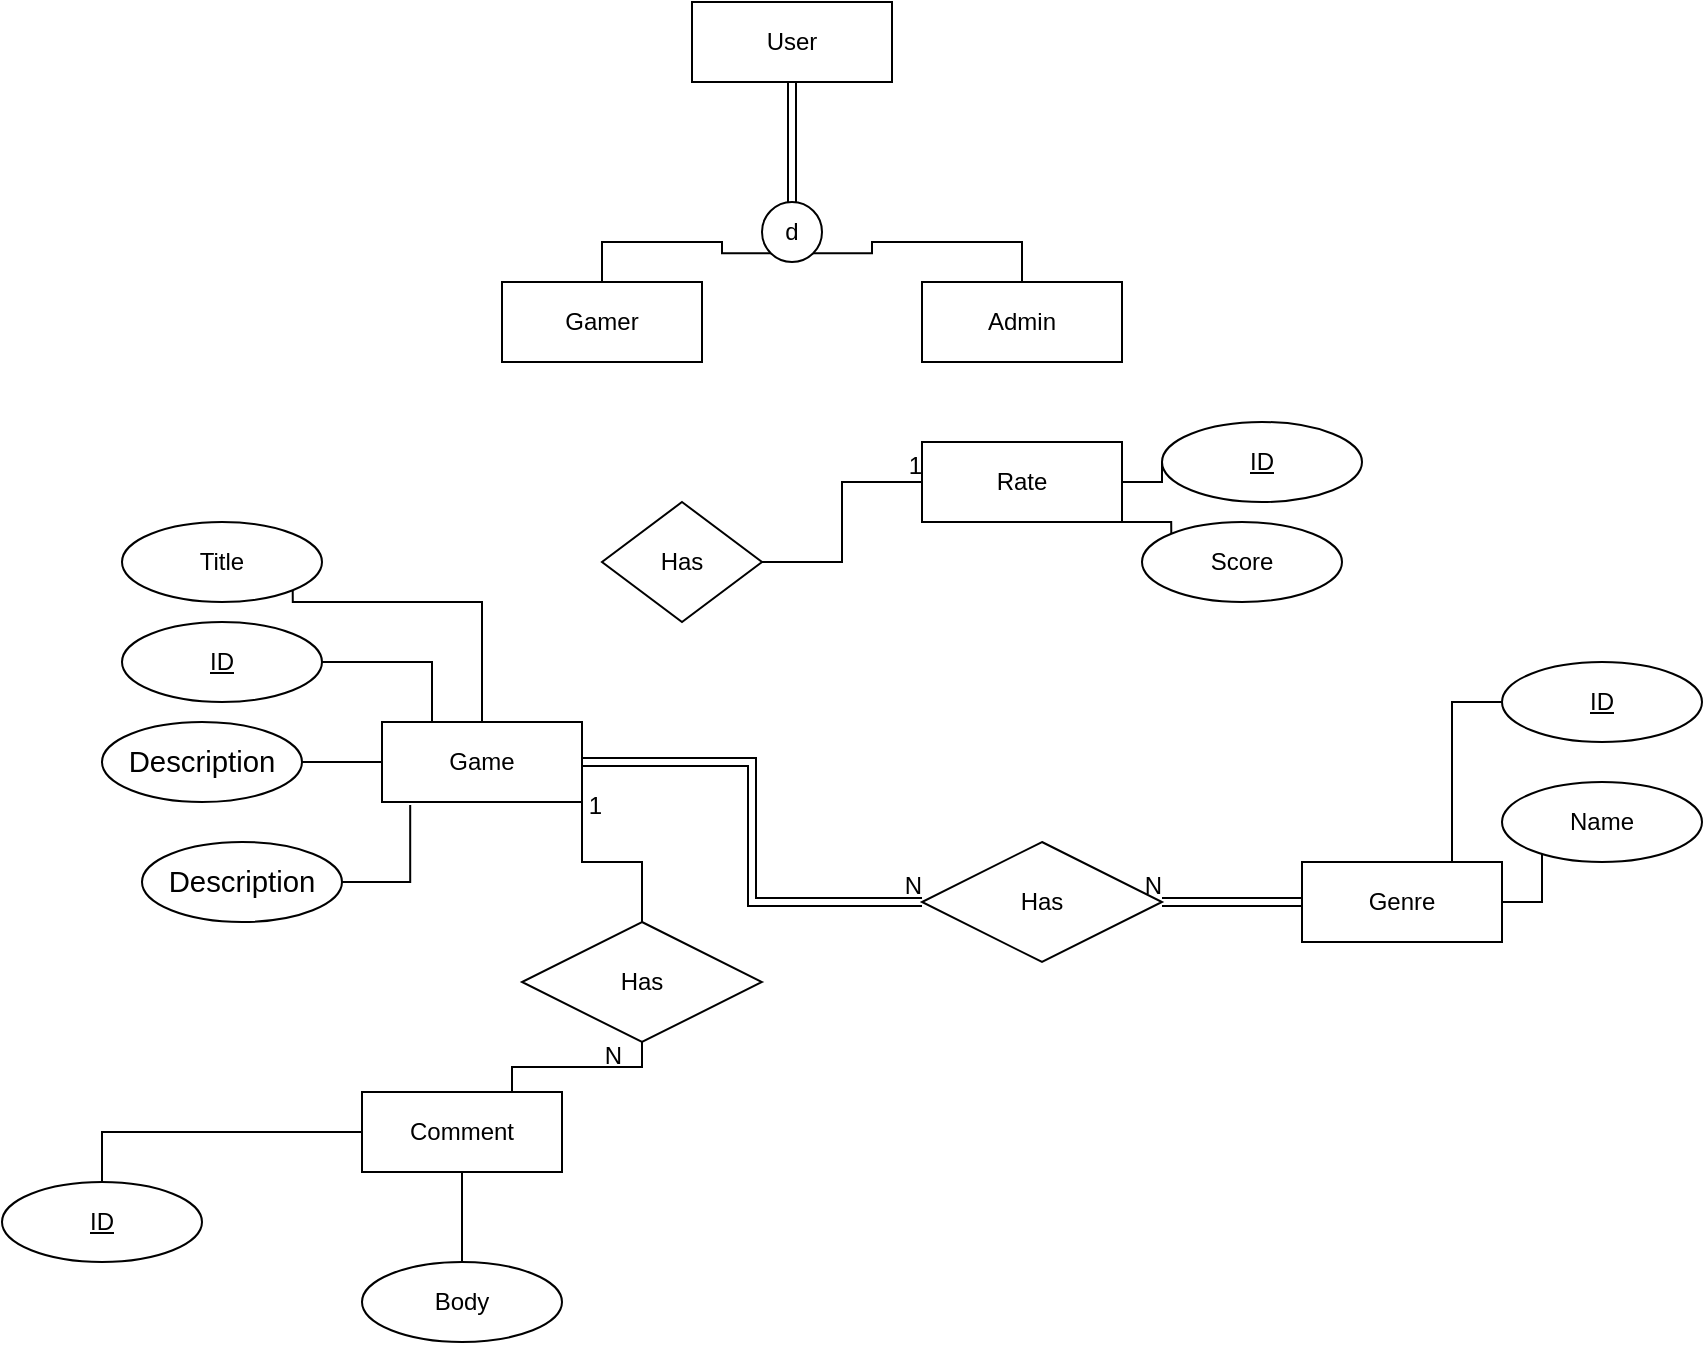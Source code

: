 <mxfile version="18.0.5" type="device"><diagram id="eA_qdqq3xN0293GVtF_A" name="Page-1"><mxGraphModel dx="1483" dy="781" grid="1" gridSize="10" guides="1" tooltips="1" connect="1" arrows="1" fold="1" page="1" pageScale="1" pageWidth="1169" pageHeight="827" math="0" shadow="0"><root><mxCell id="0"/><mxCell id="1" parent="0"/><mxCell id="W9JO11H_Ce-WE77SSjU5-22" style="edgeStyle=orthogonalEdgeStyle;rounded=0;orthogonalLoop=1;jettySize=auto;html=1;exitX=0.5;exitY=0;exitDx=0;exitDy=0;entryX=1;entryY=1;entryDx=0;entryDy=0;endArrow=none;endFill=0;" edge="1" parent="1" source="W9JO11H_Ce-WE77SSjU5-2" target="W9JO11H_Ce-WE77SSjU5-10"><mxGeometry relative="1" as="geometry"><Array as="points"><mxPoint x="490" y="350"/><mxPoint x="395" y="350"/></Array></mxGeometry></mxCell><mxCell id="W9JO11H_Ce-WE77SSjU5-2" value="Game" style="whiteSpace=wrap;html=1;align=center;" vertex="1" parent="1"><mxGeometry x="440" y="410" width="100" height="40" as="geometry"/></mxCell><mxCell id="W9JO11H_Ce-WE77SSjU5-20" style="edgeStyle=orthogonalEdgeStyle;rounded=0;orthogonalLoop=1;jettySize=auto;html=1;exitX=1;exitY=0.5;exitDx=0;exitDy=0;entryX=0;entryY=0.5;entryDx=0;entryDy=0;endArrow=none;endFill=0;" edge="1" parent="1" source="W9JO11H_Ce-WE77SSjU5-3" target="W9JO11H_Ce-WE77SSjU5-13"><mxGeometry relative="1" as="geometry"/></mxCell><mxCell id="W9JO11H_Ce-WE77SSjU5-3" value="Genre" style="whiteSpace=wrap;html=1;align=center;" vertex="1" parent="1"><mxGeometry x="900" y="480" width="100" height="40" as="geometry"/></mxCell><mxCell id="W9JO11H_Ce-WE77SSjU5-16" style="edgeStyle=orthogonalEdgeStyle;rounded=0;orthogonalLoop=1;jettySize=auto;html=1;exitX=0.5;exitY=1;exitDx=0;exitDy=0;endArrow=none;endFill=0;" edge="1" parent="1" source="W9JO11H_Ce-WE77SSjU5-4" target="W9JO11H_Ce-WE77SSjU5-15"><mxGeometry relative="1" as="geometry"/></mxCell><mxCell id="W9JO11H_Ce-WE77SSjU5-17" style="edgeStyle=orthogonalEdgeStyle;rounded=0;orthogonalLoop=1;jettySize=auto;html=1;exitX=0;exitY=0.5;exitDx=0;exitDy=0;entryX=0.5;entryY=0;entryDx=0;entryDy=0;endArrow=none;endFill=0;" edge="1" parent="1" source="W9JO11H_Ce-WE77SSjU5-4" target="W9JO11H_Ce-WE77SSjU5-9"><mxGeometry relative="1" as="geometry"><mxPoint x="345" y="650" as="targetPoint"/></mxGeometry></mxCell><mxCell id="W9JO11H_Ce-WE77SSjU5-4" value="Comment&lt;span style=&quot;color: rgba(0, 0, 0, 0); font-family: monospace; font-size: 0px; text-align: start;&quot;&gt;%3CmxGraphModel%3E%3Croot%3E%3CmxCell%20id%3D%220%22%2F%3E%3CmxCell%20id%3D%221%22%20parent%3D%220%22%2F%3E%3CmxCell%20id%3D%222%22%20value%3D%22Genre%22%20style%3D%22whiteSpace%3Dwrap%3Bhtml%3D1%3Balign%3Dcenter%3B%22%20vertex%3D%221%22%20parent%3D%221%22%3E%3CmxGeometry%20x%3D%22310%22%20y%3D%22210%22%20width%3D%22100%22%20height%3D%2240%22%20as%3D%22geometry%22%2F%3E%3C%2FmxCell%3E%3C%2Froot%3E%3C%2FmxGraphModel%3E&lt;/span&gt;" style="whiteSpace=wrap;html=1;align=center;" vertex="1" parent="1"><mxGeometry x="430" y="595" width="100" height="40" as="geometry"/></mxCell><mxCell id="W9JO11H_Ce-WE77SSjU5-18" style="edgeStyle=orthogonalEdgeStyle;rounded=0;orthogonalLoop=1;jettySize=auto;html=1;exitX=1;exitY=1;exitDx=0;exitDy=0;entryX=0;entryY=0;entryDx=0;entryDy=0;endArrow=none;endFill=0;" edge="1" parent="1" source="W9JO11H_Ce-WE77SSjU5-5" target="W9JO11H_Ce-WE77SSjU5-14"><mxGeometry relative="1" as="geometry"/></mxCell><mxCell id="W9JO11H_Ce-WE77SSjU5-19" style="edgeStyle=orthogonalEdgeStyle;rounded=0;orthogonalLoop=1;jettySize=auto;html=1;exitX=1;exitY=0.5;exitDx=0;exitDy=0;endArrow=none;endFill=0;" edge="1" parent="1" source="W9JO11H_Ce-WE77SSjU5-5" target="W9JO11H_Ce-WE77SSjU5-8"><mxGeometry relative="1" as="geometry"/></mxCell><mxCell id="W9JO11H_Ce-WE77SSjU5-5" value="Rate" style="whiteSpace=wrap;html=1;align=center;" vertex="1" parent="1"><mxGeometry x="710" y="270" width="100" height="40" as="geometry"/></mxCell><mxCell id="W9JO11H_Ce-WE77SSjU5-23" style="edgeStyle=orthogonalEdgeStyle;rounded=0;orthogonalLoop=1;jettySize=auto;html=1;exitX=1;exitY=0.5;exitDx=0;exitDy=0;entryX=0.25;entryY=0;entryDx=0;entryDy=0;endArrow=none;endFill=0;" edge="1" parent="1" source="W9JO11H_Ce-WE77SSjU5-6" target="W9JO11H_Ce-WE77SSjU5-2"><mxGeometry relative="1" as="geometry"/></mxCell><mxCell id="W9JO11H_Ce-WE77SSjU5-6" value="ID&lt;span style=&quot;color: rgba(0, 0, 0, 0); font-family: monospace; font-size: 0px; text-align: start;&quot;&gt;%3CmxGraphModel%3E%3Croot%3E%3CmxCell%20id%3D%220%22%2F%3E%3CmxCell%20id%3D%221%22%20parent%3D%220%22%2F%3E%3CmxCell%20id%3D%222%22%20value%3D%22Comment%26lt%3Bspan%20style%3D%26quot%3Bcolor%3A%20rgba(0%2C%200%2C%200%2C%200)%3B%20font-family%3A%20monospace%3B%20font-size%3A%200px%3B%20text-align%3A%20start%3B%26quot%3B%26gt%3B%253CmxGraphModel%253E%253Croot%253E%253CmxCell%2520id%253D%25220%2522%252F%253E%253CmxCell%2520id%253D%25221%2522%2520parent%253D%25220%2522%252F%253E%253CmxCell%2520id%253D%25222%2522%2520value%253D%2522Genre%2522%2520style%253D%2522whiteSpace%253Dwrap%253Bhtml%253D1%253Balign%253Dcenter%253B%2522%2520vertex%253D%25221%2522%2520parent%253D%25221%2522%253E%253CmxGeometry%2520x%253D%2522310%2522%2520y%253D%2522210%2522%2520width%253D%2522100%2522%2520height%253D%252240%2522%2520as%253D%2522geometry%2522%252F%253E%253C%252FmxCell%253E%253C%252Froot%253E%253C%252FmxGraphModel%253E%26lt%3B%2Fspan%26gt%3B%22%20style%3D%22whiteSpace%3Dwrap%3Bhtml%3D1%3Balign%3Dcenter%3B%22%20vertex%3D%221%22%20parent%3D%221%22%3E%3CmxGeometry%20x%3D%22160%22%20y%3D%22340%22%20width%3D%22100%22%20height%3D%2240%22%20as%3D%22geometry%22%2F%3E%3C%2FmxCell%3E%3C%2Froot%3E%3C%2FmxGraphModel%3E&lt;/span&gt;" style="ellipse;whiteSpace=wrap;html=1;align=center;fontStyle=4;" vertex="1" parent="1"><mxGeometry x="310" y="360" width="100" height="40" as="geometry"/></mxCell><mxCell id="W9JO11H_Ce-WE77SSjU5-21" style="edgeStyle=orthogonalEdgeStyle;rounded=0;orthogonalLoop=1;jettySize=auto;html=1;exitX=0;exitY=0.5;exitDx=0;exitDy=0;entryX=0.75;entryY=0;entryDx=0;entryDy=0;endArrow=none;endFill=0;" edge="1" parent="1" source="W9JO11H_Ce-WE77SSjU5-7" target="W9JO11H_Ce-WE77SSjU5-3"><mxGeometry relative="1" as="geometry"/></mxCell><mxCell id="W9JO11H_Ce-WE77SSjU5-7" value="ID&lt;span style=&quot;color: rgba(0, 0, 0, 0); font-family: monospace; font-size: 0px; text-align: start;&quot;&gt;%3CmxGraphModel%3E%3Croot%3E%3CmxCell%20id%3D%220%22%2F%3E%3CmxCell%20id%3D%221%22%20parent%3D%220%22%2F%3E%3CmxCell%20id%3D%222%22%20value%3D%22Comment%26lt%3Bspan%20style%3D%26quot%3Bcolor%3A%20rgba(0%2C%200%2C%200%2C%200)%3B%20font-family%3A%20monospace%3B%20font-size%3A%200px%3B%20text-align%3A%20start%3B%26quot%3B%26gt%3B%253CmxGraphModel%253E%253Croot%253E%253CmxCell%2520id%253D%25220%2522%252F%253E%253CmxCell%2520id%253D%25221%2522%2520parent%253D%25220%2522%252F%253E%253CmxCell%2520id%253D%25222%2522%2520value%253D%2522Genre%2522%2520style%253D%2522whiteSpace%253Dwrap%253Bhtml%253D1%253Balign%253Dcenter%253B%2522%2520vertex%253D%25221%2522%2520parent%253D%25221%2522%253E%253CmxGeometry%2520x%253D%2522310%2522%2520y%253D%2522210%2522%2520width%253D%2522100%2522%2520height%253D%252240%2522%2520as%253D%2522geometry%2522%252F%253E%253C%252FmxCell%253E%253C%252Froot%253E%253C%252FmxGraphModel%253E%26lt%3B%2Fspan%26gt%3B%22%20style%3D%22whiteSpace%3Dwrap%3Bhtml%3D1%3Balign%3Dcenter%3B%22%20vertex%3D%221%22%20parent%3D%221%22%3E%3CmxGeometry%20x%3D%22160%22%20y%3D%22340%22%20width%3D%22100%22%20height%3D%2240%22%20as%3D%22geometry%22%2F%3E%3C%2FmxCell%3E%3C%2Froot%3E%3C%2FmxGraphModel%3E&lt;/span&gt;" style="ellipse;whiteSpace=wrap;html=1;align=center;fontStyle=4;" vertex="1" parent="1"><mxGeometry x="1000" y="380" width="100" height="40" as="geometry"/></mxCell><mxCell id="W9JO11H_Ce-WE77SSjU5-8" value="ID&lt;span style=&quot;color: rgba(0, 0, 0, 0); font-family: monospace; font-size: 0px; text-align: start;&quot;&gt;%3CmxGraphModel%3E%3Croot%3E%3CmxCell%20id%3D%220%22%2F%3E%3CmxCell%20id%3D%221%22%20parent%3D%220%22%2F%3E%3CmxCell%20id%3D%222%22%20value%3D%22Comment%26lt%3Bspan%20style%3D%26quot%3Bcolor%3A%20rgba(0%2C%200%2C%200%2C%200)%3B%20font-family%3A%20monospace%3B%20font-size%3A%200px%3B%20text-align%3A%20start%3B%26quot%3B%26gt%3B%253CmxGraphModel%253E%253Croot%253E%253CmxCell%2520id%253D%25220%2522%252F%253E%253CmxCell%2520id%253D%25221%2522%2520parent%253D%25220%2522%252F%253E%253CmxCell%2520id%253D%25222%2522%2520value%253D%2522Genre%2522%2520style%253D%2522whiteSpace%253Dwrap%253Bhtml%253D1%253Balign%253Dcenter%253B%2522%2520vertex%253D%25221%2522%2520parent%253D%25221%2522%253E%253CmxGeometry%2520x%253D%2522310%2522%2520y%253D%2522210%2522%2520width%253D%2522100%2522%2520height%253D%252240%2522%2520as%253D%2522geometry%2522%252F%253E%253C%252FmxCell%253E%253C%252Froot%253E%253C%252FmxGraphModel%253E%26lt%3B%2Fspan%26gt%3B%22%20style%3D%22whiteSpace%3Dwrap%3Bhtml%3D1%3Balign%3Dcenter%3B%22%20vertex%3D%221%22%20parent%3D%221%22%3E%3CmxGeometry%20x%3D%22160%22%20y%3D%22340%22%20width%3D%22100%22%20height%3D%2240%22%20as%3D%22geometry%22%2F%3E%3C%2FmxCell%3E%3C%2Froot%3E%3C%2FmxGraphModel%3E&lt;/span&gt;" style="ellipse;whiteSpace=wrap;html=1;align=center;fontStyle=4;" vertex="1" parent="1"><mxGeometry x="830" y="260" width="100" height="40" as="geometry"/></mxCell><mxCell id="W9JO11H_Ce-WE77SSjU5-9" value="ID&lt;span style=&quot;color: rgba(0, 0, 0, 0); font-family: monospace; font-size: 0px; text-align: start;&quot;&gt;%3CmxGraphModel%3E%3Croot%3E%3CmxCell%20id%3D%220%22%2F%3E%3CmxCell%20id%3D%221%22%20parent%3D%220%22%2F%3E%3CmxCell%20id%3D%222%22%20value%3D%22Comment%26lt%3Bspan%20style%3D%26quot%3Bcolor%3A%20rgba(0%2C%200%2C%200%2C%200)%3B%20font-family%3A%20monospace%3B%20font-size%3A%200px%3B%20text-align%3A%20start%3B%26quot%3B%26gt%3B%253CmxGraphModel%253E%253Croot%253E%253CmxCell%2520id%253D%25220%2522%252F%253E%253CmxCell%2520id%253D%25221%2522%2520parent%253D%25220%2522%252F%253E%253CmxCell%2520id%253D%25222%2522%2520value%253D%2522Genre%2522%2520style%253D%2522whiteSpace%253Dwrap%253Bhtml%253D1%253Balign%253Dcenter%253B%2522%2520vertex%253D%25221%2522%2520parent%253D%25221%2522%253E%253CmxGeometry%2520x%253D%2522310%2522%2520y%253D%2522210%2522%2520width%253D%2522100%2522%2520height%253D%252240%2522%2520as%253D%2522geometry%2522%252F%253E%253C%252FmxCell%253E%253C%252Froot%253E%253C%252FmxGraphModel%253E%26lt%3B%2Fspan%26gt%3B%22%20style%3D%22whiteSpace%3Dwrap%3Bhtml%3D1%3Balign%3Dcenter%3B%22%20vertex%3D%221%22%20parent%3D%221%22%3E%3CmxGeometry%20x%3D%22160%22%20y%3D%22340%22%20width%3D%22100%22%20height%3D%2240%22%20as%3D%22geometry%22%2F%3E%3C%2FmxCell%3E%3C%2Froot%3E%3C%2FmxGraphModel%3E&lt;/span&gt;" style="ellipse;whiteSpace=wrap;html=1;align=center;fontStyle=4;" vertex="1" parent="1"><mxGeometry x="250" y="640" width="100" height="40" as="geometry"/></mxCell><mxCell id="W9JO11H_Ce-WE77SSjU5-10" value="Title" style="ellipse;whiteSpace=wrap;html=1;align=center;" vertex="1" parent="1"><mxGeometry x="310" y="310" width="100" height="40" as="geometry"/></mxCell><mxCell id="W9JO11H_Ce-WE77SSjU5-25" style="edgeStyle=orthogonalEdgeStyle;rounded=0;orthogonalLoop=1;jettySize=auto;html=1;exitX=1;exitY=0.5;exitDx=0;exitDy=0;entryX=0;entryY=0.5;entryDx=0;entryDy=0;endArrow=none;endFill=0;" edge="1" parent="1" source="W9JO11H_Ce-WE77SSjU5-11" target="W9JO11H_Ce-WE77SSjU5-2"><mxGeometry relative="1" as="geometry"/></mxCell><mxCell id="W9JO11H_Ce-WE77SSjU5-11" value="&lt;span style=&quot;font-family: Arial; font-size: 14.667px;&quot;&gt;Description&lt;/span&gt;" style="ellipse;whiteSpace=wrap;html=1;align=center;" vertex="1" parent="1"><mxGeometry x="300" y="410" width="100" height="40" as="geometry"/></mxCell><mxCell id="W9JO11H_Ce-WE77SSjU5-13" value="Name" style="ellipse;whiteSpace=wrap;html=1;align=center;" vertex="1" parent="1"><mxGeometry x="1000" y="440" width="100" height="40" as="geometry"/></mxCell><mxCell id="W9JO11H_Ce-WE77SSjU5-14" value="Score" style="ellipse;whiteSpace=wrap;html=1;align=center;" vertex="1" parent="1"><mxGeometry x="820" y="310" width="100" height="40" as="geometry"/></mxCell><mxCell id="W9JO11H_Ce-WE77SSjU5-15" value="Body" style="ellipse;whiteSpace=wrap;html=1;align=center;" vertex="1" parent="1"><mxGeometry x="430" y="680" width="100" height="40" as="geometry"/></mxCell><mxCell id="W9JO11H_Ce-WE77SSjU5-26" value="Has" style="shape=rhombus;perimeter=rhombusPerimeter;whiteSpace=wrap;html=1;align=center;" vertex="1" parent="1"><mxGeometry x="710" y="470" width="120" height="60" as="geometry"/></mxCell><mxCell id="W9JO11H_Ce-WE77SSjU5-29" value="" style="shape=link;html=1;rounded=0;endArrow=none;endFill=0;exitX=1;exitY=0.5;exitDx=0;exitDy=0;entryX=0;entryY=0.5;entryDx=0;entryDy=0;edgeStyle=orthogonalEdgeStyle;" edge="1" parent="1" source="W9JO11H_Ce-WE77SSjU5-2" target="W9JO11H_Ce-WE77SSjU5-26"><mxGeometry relative="1" as="geometry"><mxPoint x="550" y="440" as="sourcePoint"/><mxPoint x="710" y="440" as="targetPoint"/></mxGeometry></mxCell><mxCell id="W9JO11H_Ce-WE77SSjU5-30" value="N" style="resizable=0;html=1;align=right;verticalAlign=bottom;" connectable="0" vertex="1" parent="W9JO11H_Ce-WE77SSjU5-29"><mxGeometry x="1" relative="1" as="geometry"/></mxCell><mxCell id="W9JO11H_Ce-WE77SSjU5-32" value="" style="shape=link;html=1;rounded=0;endArrow=none;endFill=0;entryX=1;entryY=0.5;entryDx=0;entryDy=0;exitX=0;exitY=0.5;exitDx=0;exitDy=0;edgeStyle=orthogonalEdgeStyle;" edge="1" parent="1" source="W9JO11H_Ce-WE77SSjU5-3" target="W9JO11H_Ce-WE77SSjU5-26"><mxGeometry relative="1" as="geometry"><mxPoint x="820" y="480" as="sourcePoint"/><mxPoint x="880" y="400" as="targetPoint"/></mxGeometry></mxCell><mxCell id="W9JO11H_Ce-WE77SSjU5-33" value="N" style="resizable=0;html=1;align=right;verticalAlign=bottom;" connectable="0" vertex="1" parent="W9JO11H_Ce-WE77SSjU5-32"><mxGeometry x="1" relative="1" as="geometry"/></mxCell><mxCell id="W9JO11H_Ce-WE77SSjU5-34" value="Has" style="shape=rhombus;perimeter=rhombusPerimeter;whiteSpace=wrap;html=1;align=center;" vertex="1" parent="1"><mxGeometry x="510" y="510" width="120" height="60" as="geometry"/></mxCell><mxCell id="W9JO11H_Ce-WE77SSjU5-36" value="" style="endArrow=none;html=1;rounded=0;exitX=0.75;exitY=0;exitDx=0;exitDy=0;entryX=0.5;entryY=1;entryDx=0;entryDy=0;edgeStyle=orthogonalEdgeStyle;" edge="1" parent="1" source="W9JO11H_Ce-WE77SSjU5-4" target="W9JO11H_Ce-WE77SSjU5-34"><mxGeometry relative="1" as="geometry"><mxPoint x="640" y="480" as="sourcePoint"/><mxPoint x="800" y="480" as="targetPoint"/></mxGeometry></mxCell><mxCell id="W9JO11H_Ce-WE77SSjU5-37" value="N" style="resizable=0;html=1;align=right;verticalAlign=bottom;" connectable="0" vertex="1" parent="W9JO11H_Ce-WE77SSjU5-36"><mxGeometry x="1" relative="1" as="geometry"><mxPoint x="-10" y="15" as="offset"/></mxGeometry></mxCell><mxCell id="W9JO11H_Ce-WE77SSjU5-40" value="Has" style="shape=rhombus;perimeter=rhombusPerimeter;whiteSpace=wrap;html=1;align=center;" vertex="1" parent="1"><mxGeometry x="550" y="300" width="80" height="60" as="geometry"/></mxCell><mxCell id="W9JO11H_Ce-WE77SSjU5-44" value="" style="endArrow=none;html=1;rounded=0;entryX=1;entryY=1;entryDx=0;entryDy=0;exitX=0.5;exitY=0;exitDx=0;exitDy=0;edgeStyle=orthogonalEdgeStyle;" edge="1" parent="1" source="W9JO11H_Ce-WE77SSjU5-34" target="W9JO11H_Ce-WE77SSjU5-2"><mxGeometry relative="1" as="geometry"><mxPoint x="450" y="520" as="sourcePoint"/><mxPoint x="610" y="520" as="targetPoint"/></mxGeometry></mxCell><mxCell id="W9JO11H_Ce-WE77SSjU5-45" value="1" style="resizable=0;html=1;align=right;verticalAlign=bottom;" connectable="0" vertex="1" parent="W9JO11H_Ce-WE77SSjU5-44"><mxGeometry x="1" relative="1" as="geometry"><mxPoint x="10" y="10" as="offset"/></mxGeometry></mxCell><mxCell id="W9JO11H_Ce-WE77SSjU5-48" value="" style="endArrow=none;html=1;rounded=0;exitX=1;exitY=0.5;exitDx=0;exitDy=0;entryX=0;entryY=0.5;entryDx=0;entryDy=0;edgeStyle=orthogonalEdgeStyle;" edge="1" parent="1" source="W9JO11H_Ce-WE77SSjU5-40" target="W9JO11H_Ce-WE77SSjU5-5"><mxGeometry relative="1" as="geometry"><mxPoint x="720" y="390" as="sourcePoint"/><mxPoint x="880" y="390" as="targetPoint"/></mxGeometry></mxCell><mxCell id="W9JO11H_Ce-WE77SSjU5-49" value="1" style="resizable=0;html=1;align=right;verticalAlign=bottom;" connectable="0" vertex="1" parent="W9JO11H_Ce-WE77SSjU5-48"><mxGeometry x="1" relative="1" as="geometry"/></mxCell><mxCell id="W9JO11H_Ce-WE77SSjU5-52" value="User" style="whiteSpace=wrap;html=1;align=center;" vertex="1" parent="1"><mxGeometry x="595" y="50" width="100" height="40" as="geometry"/></mxCell><mxCell id="W9JO11H_Ce-WE77SSjU5-53" value="Admin" style="whiteSpace=wrap;html=1;align=center;" vertex="1" parent="1"><mxGeometry x="710" y="190" width="100" height="40" as="geometry"/></mxCell><mxCell id="W9JO11H_Ce-WE77SSjU5-54" value="Gamer" style="whiteSpace=wrap;html=1;align=center;" vertex="1" parent="1"><mxGeometry x="500" y="190" width="100" height="40" as="geometry"/></mxCell><mxCell id="W9JO11H_Ce-WE77SSjU5-65" style="edgeStyle=orthogonalEdgeStyle;rounded=0;orthogonalLoop=1;jettySize=auto;html=1;exitX=0;exitY=1;exitDx=0;exitDy=0;entryX=0.5;entryY=0;entryDx=0;entryDy=0;endArrow=none;endFill=0;" edge="1" parent="1" source="W9JO11H_Ce-WE77SSjU5-60" target="W9JO11H_Ce-WE77SSjU5-54"><mxGeometry relative="1" as="geometry"/></mxCell><mxCell id="W9JO11H_Ce-WE77SSjU5-66" style="edgeStyle=orthogonalEdgeStyle;rounded=0;orthogonalLoop=1;jettySize=auto;html=1;exitX=1;exitY=1;exitDx=0;exitDy=0;entryX=0.5;entryY=0;entryDx=0;entryDy=0;endArrow=none;endFill=0;" edge="1" parent="1" source="W9JO11H_Ce-WE77SSjU5-60" target="W9JO11H_Ce-WE77SSjU5-53"><mxGeometry relative="1" as="geometry"/></mxCell><mxCell id="W9JO11H_Ce-WE77SSjU5-60" value="d" style="ellipse;whiteSpace=wrap;html=1;" vertex="1" parent="1"><mxGeometry x="630" y="150" width="30" height="30" as="geometry"/></mxCell><mxCell id="W9JO11H_Ce-WE77SSjU5-61" value="" style="shape=link;html=1;rounded=0;endArrow=none;endFill=0;exitX=0.5;exitY=0;exitDx=0;exitDy=0;" edge="1" parent="1" source="W9JO11H_Ce-WE77SSjU5-60"><mxGeometry relative="1" as="geometry"><mxPoint x="230" y="170" as="sourcePoint"/><mxPoint x="645" y="90" as="targetPoint"/></mxGeometry></mxCell><mxCell id="W9JO11H_Ce-WE77SSjU5-72" style="edgeStyle=orthogonalEdgeStyle;rounded=0;orthogonalLoop=1;jettySize=auto;html=1;exitX=1;exitY=0.5;exitDx=0;exitDy=0;entryX=0.141;entryY=1.039;entryDx=0;entryDy=0;entryPerimeter=0;endArrow=none;endFill=0;" edge="1" parent="1" source="W9JO11H_Ce-WE77SSjU5-71" target="W9JO11H_Ce-WE77SSjU5-2"><mxGeometry relative="1" as="geometry"/></mxCell><mxCell id="W9JO11H_Ce-WE77SSjU5-71" value="&lt;span style=&quot;font-family: Arial; font-size: 14.667px;&quot;&gt;Description&lt;/span&gt;" style="ellipse;whiteSpace=wrap;html=1;align=center;" vertex="1" parent="1"><mxGeometry x="320" y="470" width="100" height="40" as="geometry"/></mxCell></root></mxGraphModel></diagram></mxfile>
